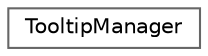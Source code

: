 digraph "Graphical Class Hierarchy"
{
 // INTERACTIVE_SVG=YES
 // LATEX_PDF_SIZE
  bgcolor="transparent";
  edge [fontname=Helvetica,fontsize=10,labelfontname=Helvetica,labelfontsize=10];
  node [fontname=Helvetica,fontsize=10,shape=box,height=0.2,width=0.4];
  rankdir="LR";
  Node0 [label="TooltipManager",height=0.2,width=0.4,color="grey40", fillcolor="white", style="filled",URL="$d5/dae/class_tooltip_manager.html",tooltip="Class that manages the tooltips for a source file."];
}
